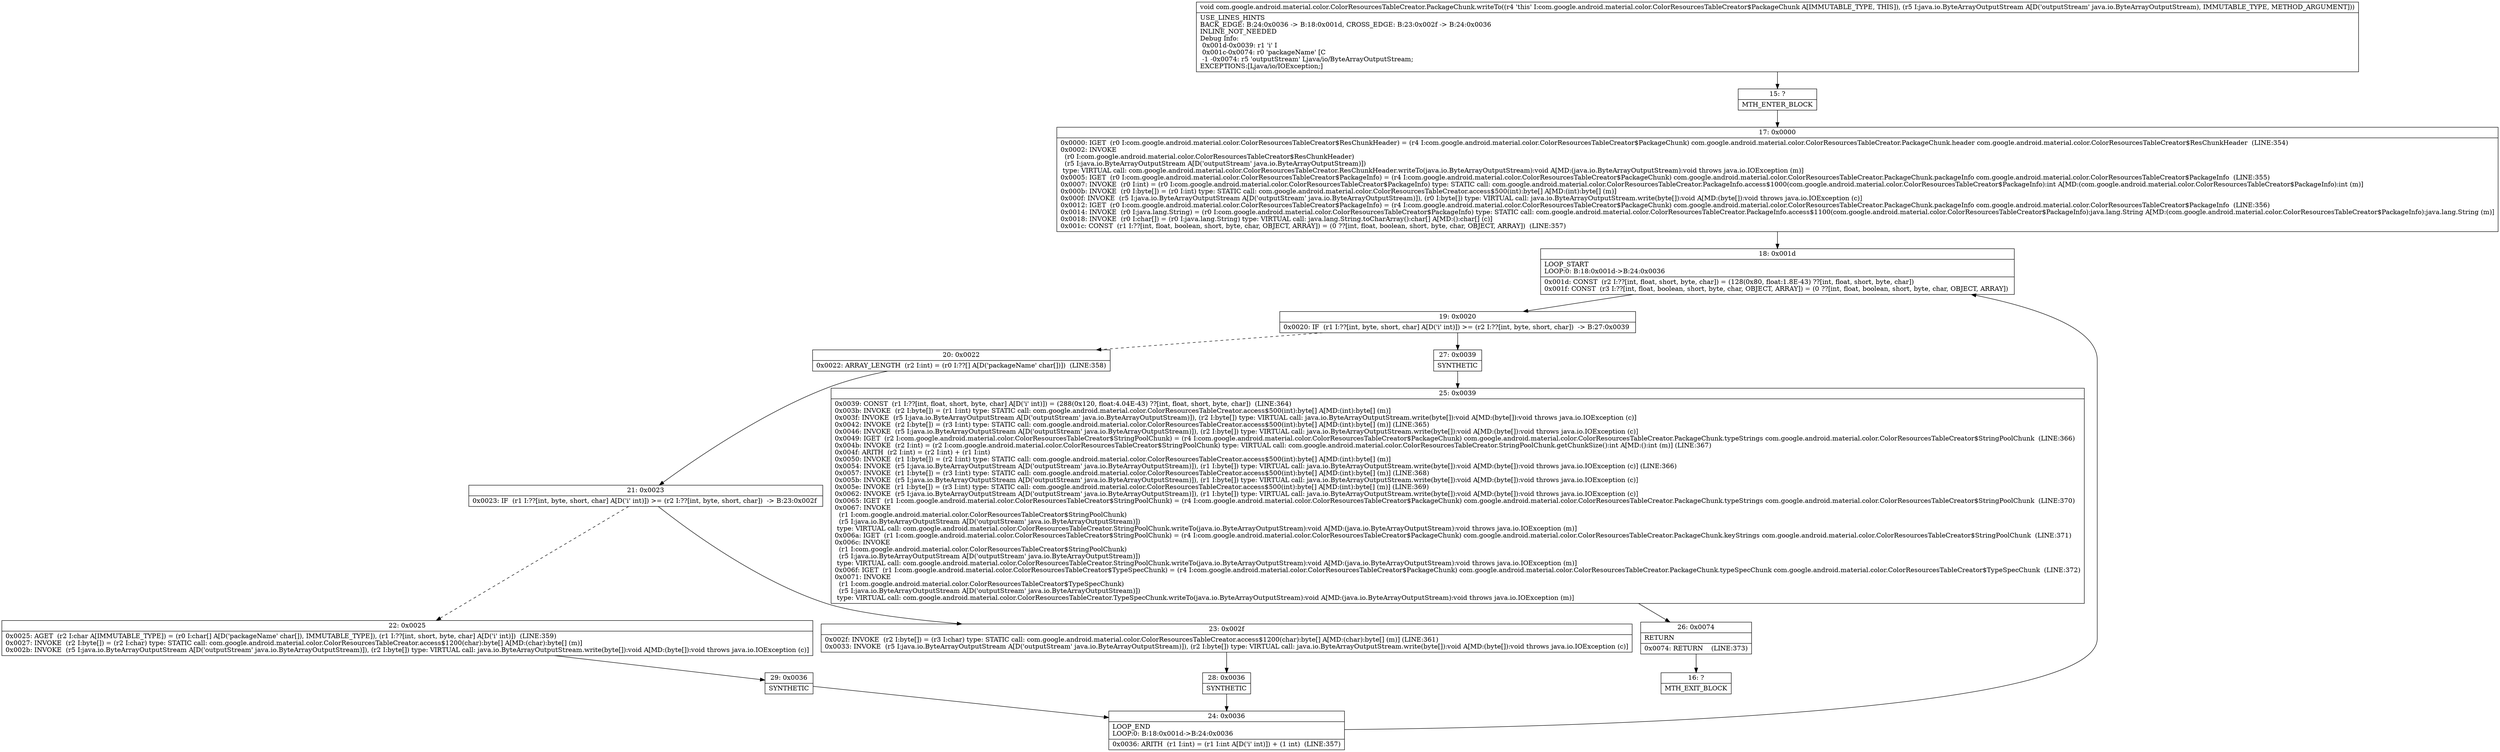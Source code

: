 digraph "CFG forcom.google.android.material.color.ColorResourcesTableCreator.PackageChunk.writeTo(Ljava\/io\/ByteArrayOutputStream;)V" {
Node_15 [shape=record,label="{15\:\ ?|MTH_ENTER_BLOCK\l}"];
Node_17 [shape=record,label="{17\:\ 0x0000|0x0000: IGET  (r0 I:com.google.android.material.color.ColorResourcesTableCreator$ResChunkHeader) = (r4 I:com.google.android.material.color.ColorResourcesTableCreator$PackageChunk) com.google.android.material.color.ColorResourcesTableCreator.PackageChunk.header com.google.android.material.color.ColorResourcesTableCreator$ResChunkHeader  (LINE:354)\l0x0002: INVOKE  \l  (r0 I:com.google.android.material.color.ColorResourcesTableCreator$ResChunkHeader)\l  (r5 I:java.io.ByteArrayOutputStream A[D('outputStream' java.io.ByteArrayOutputStream)])\l type: VIRTUAL call: com.google.android.material.color.ColorResourcesTableCreator.ResChunkHeader.writeTo(java.io.ByteArrayOutputStream):void A[MD:(java.io.ByteArrayOutputStream):void throws java.io.IOException (m)]\l0x0005: IGET  (r0 I:com.google.android.material.color.ColorResourcesTableCreator$PackageInfo) = (r4 I:com.google.android.material.color.ColorResourcesTableCreator$PackageChunk) com.google.android.material.color.ColorResourcesTableCreator.PackageChunk.packageInfo com.google.android.material.color.ColorResourcesTableCreator$PackageInfo  (LINE:355)\l0x0007: INVOKE  (r0 I:int) = (r0 I:com.google.android.material.color.ColorResourcesTableCreator$PackageInfo) type: STATIC call: com.google.android.material.color.ColorResourcesTableCreator.PackageInfo.access$1000(com.google.android.material.color.ColorResourcesTableCreator$PackageInfo):int A[MD:(com.google.android.material.color.ColorResourcesTableCreator$PackageInfo):int (m)]\l0x000b: INVOKE  (r0 I:byte[]) = (r0 I:int) type: STATIC call: com.google.android.material.color.ColorResourcesTableCreator.access$500(int):byte[] A[MD:(int):byte[] (m)]\l0x000f: INVOKE  (r5 I:java.io.ByteArrayOutputStream A[D('outputStream' java.io.ByteArrayOutputStream)]), (r0 I:byte[]) type: VIRTUAL call: java.io.ByteArrayOutputStream.write(byte[]):void A[MD:(byte[]):void throws java.io.IOException (c)]\l0x0012: IGET  (r0 I:com.google.android.material.color.ColorResourcesTableCreator$PackageInfo) = (r4 I:com.google.android.material.color.ColorResourcesTableCreator$PackageChunk) com.google.android.material.color.ColorResourcesTableCreator.PackageChunk.packageInfo com.google.android.material.color.ColorResourcesTableCreator$PackageInfo  (LINE:356)\l0x0014: INVOKE  (r0 I:java.lang.String) = (r0 I:com.google.android.material.color.ColorResourcesTableCreator$PackageInfo) type: STATIC call: com.google.android.material.color.ColorResourcesTableCreator.PackageInfo.access$1100(com.google.android.material.color.ColorResourcesTableCreator$PackageInfo):java.lang.String A[MD:(com.google.android.material.color.ColorResourcesTableCreator$PackageInfo):java.lang.String (m)]\l0x0018: INVOKE  (r0 I:char[]) = (r0 I:java.lang.String) type: VIRTUAL call: java.lang.String.toCharArray():char[] A[MD:():char[] (c)]\l0x001c: CONST  (r1 I:??[int, float, boolean, short, byte, char, OBJECT, ARRAY]) = (0 ??[int, float, boolean, short, byte, char, OBJECT, ARRAY])  (LINE:357)\l}"];
Node_18 [shape=record,label="{18\:\ 0x001d|LOOP_START\lLOOP:0: B:18:0x001d\-\>B:24:0x0036\l|0x001d: CONST  (r2 I:??[int, float, short, byte, char]) = (128(0x80, float:1.8E\-43) ??[int, float, short, byte, char]) \l0x001f: CONST  (r3 I:??[int, float, boolean, short, byte, char, OBJECT, ARRAY]) = (0 ??[int, float, boolean, short, byte, char, OBJECT, ARRAY]) \l}"];
Node_19 [shape=record,label="{19\:\ 0x0020|0x0020: IF  (r1 I:??[int, byte, short, char] A[D('i' int)]) \>= (r2 I:??[int, byte, short, char])  \-\> B:27:0x0039 \l}"];
Node_20 [shape=record,label="{20\:\ 0x0022|0x0022: ARRAY_LENGTH  (r2 I:int) = (r0 I:??[] A[D('packageName' char[])])  (LINE:358)\l}"];
Node_21 [shape=record,label="{21\:\ 0x0023|0x0023: IF  (r1 I:??[int, byte, short, char] A[D('i' int)]) \>= (r2 I:??[int, byte, short, char])  \-\> B:23:0x002f \l}"];
Node_22 [shape=record,label="{22\:\ 0x0025|0x0025: AGET  (r2 I:char A[IMMUTABLE_TYPE]) = (r0 I:char[] A[D('packageName' char[]), IMMUTABLE_TYPE]), (r1 I:??[int, short, byte, char] A[D('i' int)])  (LINE:359)\l0x0027: INVOKE  (r2 I:byte[]) = (r2 I:char) type: STATIC call: com.google.android.material.color.ColorResourcesTableCreator.access$1200(char):byte[] A[MD:(char):byte[] (m)]\l0x002b: INVOKE  (r5 I:java.io.ByteArrayOutputStream A[D('outputStream' java.io.ByteArrayOutputStream)]), (r2 I:byte[]) type: VIRTUAL call: java.io.ByteArrayOutputStream.write(byte[]):void A[MD:(byte[]):void throws java.io.IOException (c)]\l}"];
Node_29 [shape=record,label="{29\:\ 0x0036|SYNTHETIC\l}"];
Node_24 [shape=record,label="{24\:\ 0x0036|LOOP_END\lLOOP:0: B:18:0x001d\-\>B:24:0x0036\l|0x0036: ARITH  (r1 I:int) = (r1 I:int A[D('i' int)]) + (1 int)  (LINE:357)\l}"];
Node_23 [shape=record,label="{23\:\ 0x002f|0x002f: INVOKE  (r2 I:byte[]) = (r3 I:char) type: STATIC call: com.google.android.material.color.ColorResourcesTableCreator.access$1200(char):byte[] A[MD:(char):byte[] (m)] (LINE:361)\l0x0033: INVOKE  (r5 I:java.io.ByteArrayOutputStream A[D('outputStream' java.io.ByteArrayOutputStream)]), (r2 I:byte[]) type: VIRTUAL call: java.io.ByteArrayOutputStream.write(byte[]):void A[MD:(byte[]):void throws java.io.IOException (c)]\l}"];
Node_28 [shape=record,label="{28\:\ 0x0036|SYNTHETIC\l}"];
Node_27 [shape=record,label="{27\:\ 0x0039|SYNTHETIC\l}"];
Node_25 [shape=record,label="{25\:\ 0x0039|0x0039: CONST  (r1 I:??[int, float, short, byte, char] A[D('i' int)]) = (288(0x120, float:4.04E\-43) ??[int, float, short, byte, char])  (LINE:364)\l0x003b: INVOKE  (r2 I:byte[]) = (r1 I:int) type: STATIC call: com.google.android.material.color.ColorResourcesTableCreator.access$500(int):byte[] A[MD:(int):byte[] (m)]\l0x003f: INVOKE  (r5 I:java.io.ByteArrayOutputStream A[D('outputStream' java.io.ByteArrayOutputStream)]), (r2 I:byte[]) type: VIRTUAL call: java.io.ByteArrayOutputStream.write(byte[]):void A[MD:(byte[]):void throws java.io.IOException (c)]\l0x0042: INVOKE  (r2 I:byte[]) = (r3 I:int) type: STATIC call: com.google.android.material.color.ColorResourcesTableCreator.access$500(int):byte[] A[MD:(int):byte[] (m)] (LINE:365)\l0x0046: INVOKE  (r5 I:java.io.ByteArrayOutputStream A[D('outputStream' java.io.ByteArrayOutputStream)]), (r2 I:byte[]) type: VIRTUAL call: java.io.ByteArrayOutputStream.write(byte[]):void A[MD:(byte[]):void throws java.io.IOException (c)]\l0x0049: IGET  (r2 I:com.google.android.material.color.ColorResourcesTableCreator$StringPoolChunk) = (r4 I:com.google.android.material.color.ColorResourcesTableCreator$PackageChunk) com.google.android.material.color.ColorResourcesTableCreator.PackageChunk.typeStrings com.google.android.material.color.ColorResourcesTableCreator$StringPoolChunk  (LINE:366)\l0x004b: INVOKE  (r2 I:int) = (r2 I:com.google.android.material.color.ColorResourcesTableCreator$StringPoolChunk) type: VIRTUAL call: com.google.android.material.color.ColorResourcesTableCreator.StringPoolChunk.getChunkSize():int A[MD:():int (m)] (LINE:367)\l0x004f: ARITH  (r2 I:int) = (r2 I:int) + (r1 I:int) \l0x0050: INVOKE  (r1 I:byte[]) = (r2 I:int) type: STATIC call: com.google.android.material.color.ColorResourcesTableCreator.access$500(int):byte[] A[MD:(int):byte[] (m)]\l0x0054: INVOKE  (r5 I:java.io.ByteArrayOutputStream A[D('outputStream' java.io.ByteArrayOutputStream)]), (r1 I:byte[]) type: VIRTUAL call: java.io.ByteArrayOutputStream.write(byte[]):void A[MD:(byte[]):void throws java.io.IOException (c)] (LINE:366)\l0x0057: INVOKE  (r1 I:byte[]) = (r3 I:int) type: STATIC call: com.google.android.material.color.ColorResourcesTableCreator.access$500(int):byte[] A[MD:(int):byte[] (m)] (LINE:368)\l0x005b: INVOKE  (r5 I:java.io.ByteArrayOutputStream A[D('outputStream' java.io.ByteArrayOutputStream)]), (r1 I:byte[]) type: VIRTUAL call: java.io.ByteArrayOutputStream.write(byte[]):void A[MD:(byte[]):void throws java.io.IOException (c)]\l0x005e: INVOKE  (r1 I:byte[]) = (r3 I:int) type: STATIC call: com.google.android.material.color.ColorResourcesTableCreator.access$500(int):byte[] A[MD:(int):byte[] (m)] (LINE:369)\l0x0062: INVOKE  (r5 I:java.io.ByteArrayOutputStream A[D('outputStream' java.io.ByteArrayOutputStream)]), (r1 I:byte[]) type: VIRTUAL call: java.io.ByteArrayOutputStream.write(byte[]):void A[MD:(byte[]):void throws java.io.IOException (c)]\l0x0065: IGET  (r1 I:com.google.android.material.color.ColorResourcesTableCreator$StringPoolChunk) = (r4 I:com.google.android.material.color.ColorResourcesTableCreator$PackageChunk) com.google.android.material.color.ColorResourcesTableCreator.PackageChunk.typeStrings com.google.android.material.color.ColorResourcesTableCreator$StringPoolChunk  (LINE:370)\l0x0067: INVOKE  \l  (r1 I:com.google.android.material.color.ColorResourcesTableCreator$StringPoolChunk)\l  (r5 I:java.io.ByteArrayOutputStream A[D('outputStream' java.io.ByteArrayOutputStream)])\l type: VIRTUAL call: com.google.android.material.color.ColorResourcesTableCreator.StringPoolChunk.writeTo(java.io.ByteArrayOutputStream):void A[MD:(java.io.ByteArrayOutputStream):void throws java.io.IOException (m)]\l0x006a: IGET  (r1 I:com.google.android.material.color.ColorResourcesTableCreator$StringPoolChunk) = (r4 I:com.google.android.material.color.ColorResourcesTableCreator$PackageChunk) com.google.android.material.color.ColorResourcesTableCreator.PackageChunk.keyStrings com.google.android.material.color.ColorResourcesTableCreator$StringPoolChunk  (LINE:371)\l0x006c: INVOKE  \l  (r1 I:com.google.android.material.color.ColorResourcesTableCreator$StringPoolChunk)\l  (r5 I:java.io.ByteArrayOutputStream A[D('outputStream' java.io.ByteArrayOutputStream)])\l type: VIRTUAL call: com.google.android.material.color.ColorResourcesTableCreator.StringPoolChunk.writeTo(java.io.ByteArrayOutputStream):void A[MD:(java.io.ByteArrayOutputStream):void throws java.io.IOException (m)]\l0x006f: IGET  (r1 I:com.google.android.material.color.ColorResourcesTableCreator$TypeSpecChunk) = (r4 I:com.google.android.material.color.ColorResourcesTableCreator$PackageChunk) com.google.android.material.color.ColorResourcesTableCreator.PackageChunk.typeSpecChunk com.google.android.material.color.ColorResourcesTableCreator$TypeSpecChunk  (LINE:372)\l0x0071: INVOKE  \l  (r1 I:com.google.android.material.color.ColorResourcesTableCreator$TypeSpecChunk)\l  (r5 I:java.io.ByteArrayOutputStream A[D('outputStream' java.io.ByteArrayOutputStream)])\l type: VIRTUAL call: com.google.android.material.color.ColorResourcesTableCreator.TypeSpecChunk.writeTo(java.io.ByteArrayOutputStream):void A[MD:(java.io.ByteArrayOutputStream):void throws java.io.IOException (m)]\l}"];
Node_26 [shape=record,label="{26\:\ 0x0074|RETURN\l|0x0074: RETURN    (LINE:373)\l}"];
Node_16 [shape=record,label="{16\:\ ?|MTH_EXIT_BLOCK\l}"];
MethodNode[shape=record,label="{void com.google.android.material.color.ColorResourcesTableCreator.PackageChunk.writeTo((r4 'this' I:com.google.android.material.color.ColorResourcesTableCreator$PackageChunk A[IMMUTABLE_TYPE, THIS]), (r5 I:java.io.ByteArrayOutputStream A[D('outputStream' java.io.ByteArrayOutputStream), IMMUTABLE_TYPE, METHOD_ARGUMENT]))  | USE_LINES_HINTS\lBACK_EDGE: B:24:0x0036 \-\> B:18:0x001d, CROSS_EDGE: B:23:0x002f \-\> B:24:0x0036\lINLINE_NOT_NEEDED\lDebug Info:\l  0x001d\-0x0039: r1 'i' I\l  0x001c\-0x0074: r0 'packageName' [C\l  \-1 \-0x0074: r5 'outputStream' Ljava\/io\/ByteArrayOutputStream;\lEXCEPTIONS:[Ljava\/io\/IOException;]\l}"];
MethodNode -> Node_15;Node_15 -> Node_17;
Node_17 -> Node_18;
Node_18 -> Node_19;
Node_19 -> Node_20[style=dashed];
Node_19 -> Node_27;
Node_20 -> Node_21;
Node_21 -> Node_22[style=dashed];
Node_21 -> Node_23;
Node_22 -> Node_29;
Node_29 -> Node_24;
Node_24 -> Node_18;
Node_23 -> Node_28;
Node_28 -> Node_24;
Node_27 -> Node_25;
Node_25 -> Node_26;
Node_26 -> Node_16;
}

